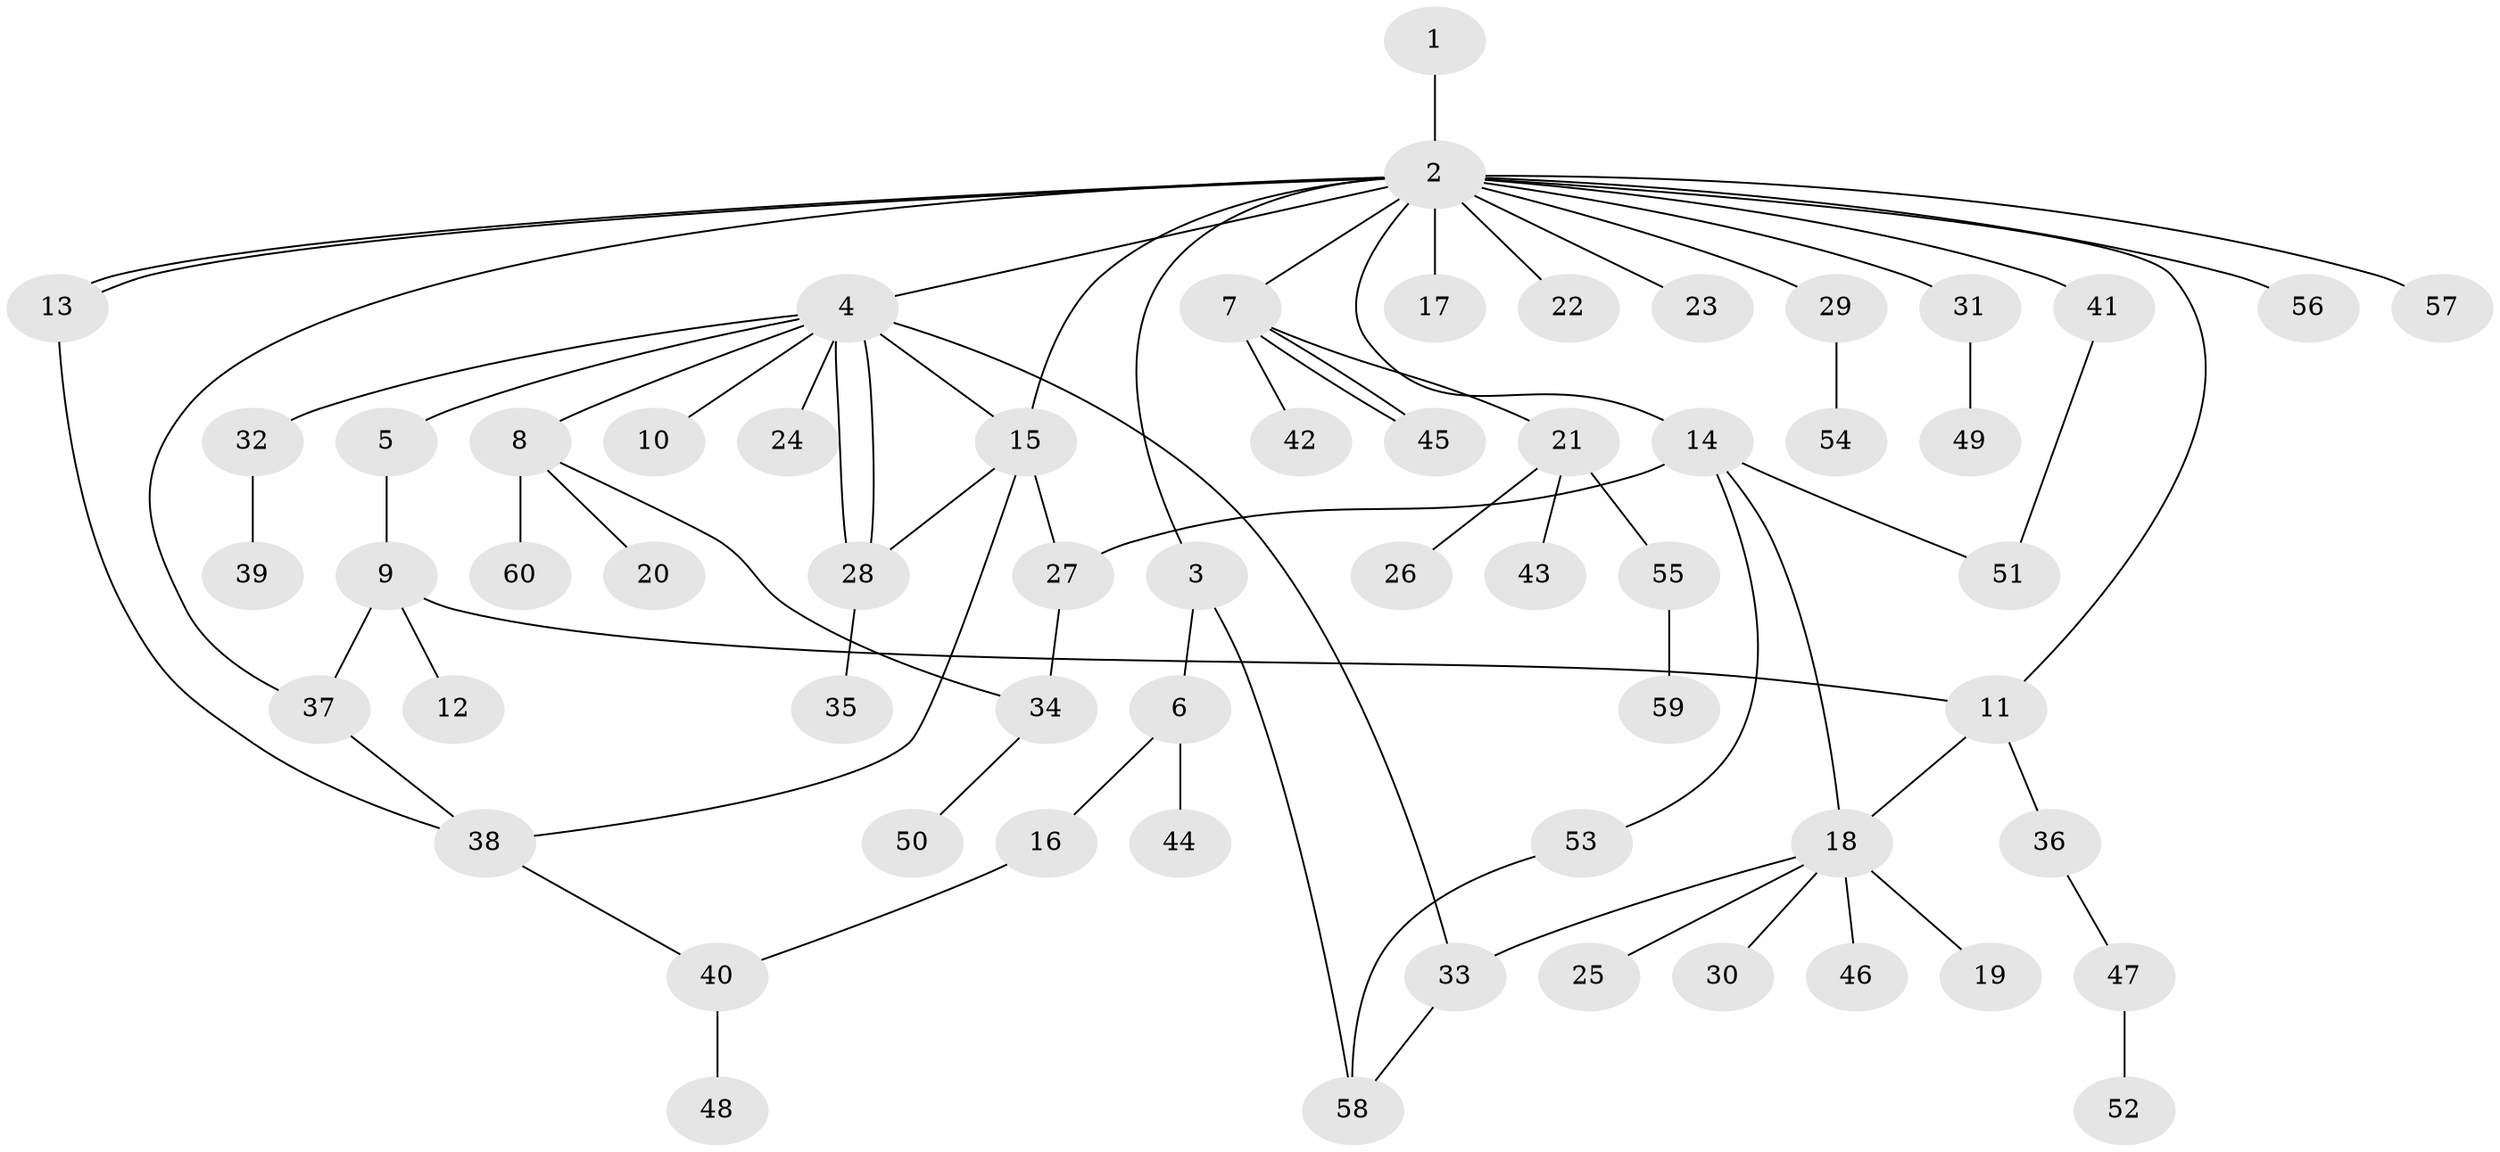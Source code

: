 // Generated by graph-tools (version 1.1) at 2025/47/03/09/25 04:47:06]
// undirected, 60 vertices, 76 edges
graph export_dot {
graph [start="1"]
  node [color=gray90,style=filled];
  1;
  2;
  3;
  4;
  5;
  6;
  7;
  8;
  9;
  10;
  11;
  12;
  13;
  14;
  15;
  16;
  17;
  18;
  19;
  20;
  21;
  22;
  23;
  24;
  25;
  26;
  27;
  28;
  29;
  30;
  31;
  32;
  33;
  34;
  35;
  36;
  37;
  38;
  39;
  40;
  41;
  42;
  43;
  44;
  45;
  46;
  47;
  48;
  49;
  50;
  51;
  52;
  53;
  54;
  55;
  56;
  57;
  58;
  59;
  60;
  1 -- 2;
  2 -- 3;
  2 -- 4;
  2 -- 7;
  2 -- 11;
  2 -- 13;
  2 -- 13;
  2 -- 14;
  2 -- 15;
  2 -- 17;
  2 -- 22;
  2 -- 23;
  2 -- 29;
  2 -- 31;
  2 -- 37;
  2 -- 41;
  2 -- 56;
  2 -- 57;
  3 -- 6;
  3 -- 58;
  4 -- 5;
  4 -- 8;
  4 -- 10;
  4 -- 15;
  4 -- 24;
  4 -- 28;
  4 -- 28;
  4 -- 32;
  4 -- 33;
  5 -- 9;
  6 -- 16;
  6 -- 44;
  7 -- 21;
  7 -- 42;
  7 -- 45;
  7 -- 45;
  8 -- 20;
  8 -- 34;
  8 -- 60;
  9 -- 11;
  9 -- 12;
  9 -- 37;
  11 -- 18;
  11 -- 36;
  13 -- 38;
  14 -- 18;
  14 -- 27;
  14 -- 51;
  14 -- 53;
  15 -- 27;
  15 -- 28;
  15 -- 38;
  16 -- 40;
  18 -- 19;
  18 -- 25;
  18 -- 30;
  18 -- 33;
  18 -- 46;
  21 -- 26;
  21 -- 43;
  21 -- 55;
  27 -- 34;
  28 -- 35;
  29 -- 54;
  31 -- 49;
  32 -- 39;
  33 -- 58;
  34 -- 50;
  36 -- 47;
  37 -- 38;
  38 -- 40;
  40 -- 48;
  41 -- 51;
  47 -- 52;
  53 -- 58;
  55 -- 59;
}

